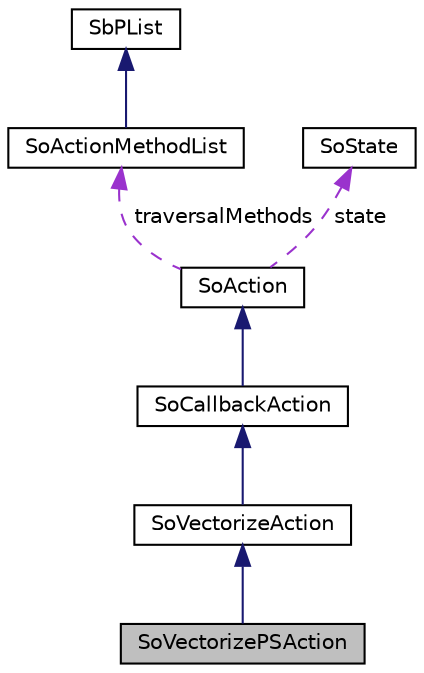 digraph "SoVectorizePSAction"
{
 // LATEX_PDF_SIZE
  edge [fontname="Helvetica",fontsize="10",labelfontname="Helvetica",labelfontsize="10"];
  node [fontname="Helvetica",fontsize="10",shape=record];
  Node1 [label="SoVectorizePSAction",height=0.2,width=0.4,color="black", fillcolor="grey75", style="filled", fontcolor="black",tooltip="The SoVectorizePSAction class is used for rendering to a PostScript file."];
  Node2 -> Node1 [dir="back",color="midnightblue",fontsize="10",style="solid",fontname="Helvetica"];
  Node2 [label="SoVectorizeAction",height=0.2,width=0.4,color="black", fillcolor="white", style="filled",URL="$classSoVectorizeAction.html",tooltip="The SoVectorizeAction class is the base class for vectorizing Coin scene graphs."];
  Node3 -> Node2 [dir="back",color="midnightblue",fontsize="10",style="solid",fontname="Helvetica"];
  Node3 [label="SoCallbackAction",height=0.2,width=0.4,color="black", fillcolor="white", style="filled",URL="$classSoCallbackAction.html",tooltip="The SoCallbackAction class invokes callbacks at specific nodes."];
  Node4 -> Node3 [dir="back",color="midnightblue",fontsize="10",style="solid",fontname="Helvetica"];
  Node4 [label="SoAction",height=0.2,width=0.4,color="black", fillcolor="white", style="filled",URL="$classSoAction.html",tooltip="The SoAction class is the base class for all traversal actions."];
  Node5 -> Node4 [dir="back",color="darkorchid3",fontsize="10",style="dashed",label=" traversalMethods" ,fontname="Helvetica"];
  Node5 [label="SoActionMethodList",height=0.2,width=0.4,color="black", fillcolor="white", style="filled",URL="$classSoActionMethodList.html",tooltip="The SoActionMethodList class contains function pointers for action methods."];
  Node6 -> Node5 [dir="back",color="midnightblue",fontsize="10",style="solid",fontname="Helvetica"];
  Node6 [label="SbPList",height=0.2,width=0.4,color="black", fillcolor="white", style="filled",URL="$classSbPList.html",tooltip="The SbPList class is a container class for void pointers."];
  Node7 -> Node4 [dir="back",color="darkorchid3",fontsize="10",style="dashed",label=" state" ,fontname="Helvetica"];
  Node7 [label="SoState",height=0.2,width=0.4,color="black", fillcolor="white", style="filled",URL="$classSoState.html",tooltip="The SoState class manages the Coin scene graph traversal state data."];
}

